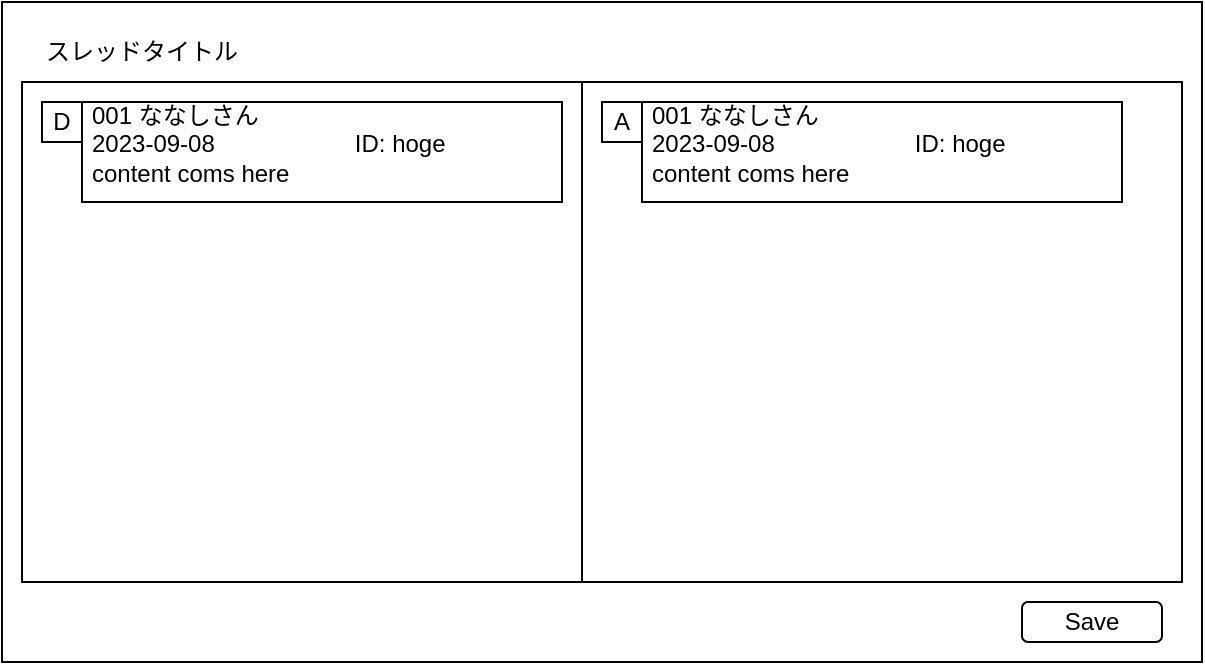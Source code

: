 <mxfile version="15.8.6" type="device"><diagram id="a502UAR4sVvy-d2fX8ip" name="UI - ThreadSummary"><mxGraphModel dx="746" dy="479" grid="1" gridSize="10" guides="1" tooltips="1" connect="1" arrows="1" fold="1" page="1" pageScale="1" pageWidth="850" pageHeight="1100" math="0" shadow="0"><root><mxCell id="0"/><mxCell id="1" parent="0"/><mxCell id="Nr1hFYzafvGNQbJPBuLa-1" value="" style="rounded=0;whiteSpace=wrap;html=1;" vertex="1" parent="1"><mxGeometry x="170" y="140" width="600" height="330" as="geometry"/></mxCell><mxCell id="Nr1hFYzafvGNQbJPBuLa-2" value="" style="rounded=0;whiteSpace=wrap;html=1;" vertex="1" parent="1"><mxGeometry x="180" y="180" width="280" height="250" as="geometry"/></mxCell><mxCell id="Nr1hFYzafvGNQbJPBuLa-3" value="" style="rounded=0;whiteSpace=wrap;html=1;" vertex="1" parent="1"><mxGeometry x="460" y="180" width="300" height="250" as="geometry"/></mxCell><mxCell id="Nr1hFYzafvGNQbJPBuLa-4" value="Save" style="rounded=1;whiteSpace=wrap;html=1;" vertex="1" parent="1"><mxGeometry x="680" y="440" width="70" height="20" as="geometry"/></mxCell><mxCell id="Nr1hFYzafvGNQbJPBuLa-5" value="スレッドタイトル" style="text;html=1;strokeColor=none;fillColor=none;align=center;verticalAlign=middle;whiteSpace=wrap;rounded=0;" vertex="1" parent="1"><mxGeometry x="180" y="150" width="120" height="30" as="geometry"/></mxCell><mxCell id="Nr1hFYzafvGNQbJPBuLa-9" value="" style="group" vertex="1" connectable="0" parent="1"><mxGeometry x="210" y="190" width="270" height="50" as="geometry"/></mxCell><mxCell id="Nr1hFYzafvGNQbJPBuLa-6" value="" style="rounded=0;whiteSpace=wrap;html=1;" vertex="1" parent="Nr1hFYzafvGNQbJPBuLa-9"><mxGeometry width="240" height="50" as="geometry"/></mxCell><mxCell id="Nr1hFYzafvGNQbJPBuLa-7" value="001 ななしさん&lt;br&gt;2023-09-08&amp;nbsp; &amp;nbsp; &amp;nbsp; &amp;nbsp; &amp;nbsp; &amp;nbsp; &amp;nbsp; &amp;nbsp; &amp;nbsp; &amp;nbsp; &amp;nbsp;ID: hoge&lt;br&gt;content coms here" style="text;html=1;strokeColor=none;fillColor=none;spacing=5;spacingTop=-20;whiteSpace=wrap;overflow=hidden;rounded=0;" vertex="1" parent="Nr1hFYzafvGNQbJPBuLa-9"><mxGeometry y="10" width="270" height="40" as="geometry"/></mxCell><mxCell id="Nr1hFYzafvGNQbJPBuLa-10" value="" style="group" vertex="1" connectable="0" parent="1"><mxGeometry x="490" y="190" width="270" height="50" as="geometry"/></mxCell><mxCell id="Nr1hFYzafvGNQbJPBuLa-11" value="" style="rounded=0;whiteSpace=wrap;html=1;" vertex="1" parent="Nr1hFYzafvGNQbJPBuLa-10"><mxGeometry width="240" height="50" as="geometry"/></mxCell><mxCell id="Nr1hFYzafvGNQbJPBuLa-12" value="001 ななしさん&lt;br&gt;2023-09-08&amp;nbsp; &amp;nbsp; &amp;nbsp; &amp;nbsp; &amp;nbsp; &amp;nbsp; &amp;nbsp; &amp;nbsp; &amp;nbsp; &amp;nbsp; &amp;nbsp;ID: hoge&lt;br&gt;content coms here" style="text;html=1;strokeColor=none;fillColor=none;spacing=5;spacingTop=-20;whiteSpace=wrap;overflow=hidden;rounded=0;" vertex="1" parent="Nr1hFYzafvGNQbJPBuLa-10"><mxGeometry y="10" width="270" height="40" as="geometry"/></mxCell><mxCell id="Nr1hFYzafvGNQbJPBuLa-13" value="A" style="rounded=0;whiteSpace=wrap;html=1;" vertex="1" parent="1"><mxGeometry x="470" y="190" width="20" height="20" as="geometry"/></mxCell><mxCell id="Nr1hFYzafvGNQbJPBuLa-14" value="D" style="rounded=0;whiteSpace=wrap;html=1;" vertex="1" parent="1"><mxGeometry x="190" y="190" width="20" height="20" as="geometry"/></mxCell></root></mxGraphModel></diagram></mxfile>